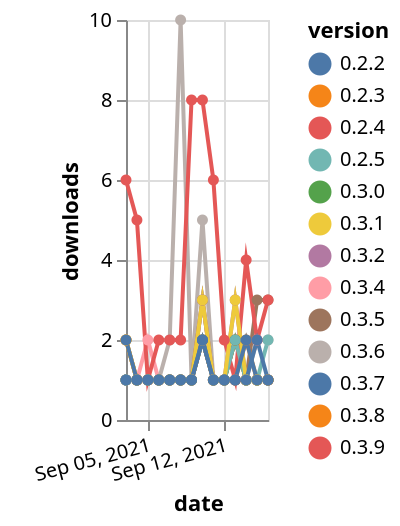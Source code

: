 {"$schema": "https://vega.github.io/schema/vega-lite/v5.json", "description": "A simple bar chart with embedded data.", "data": {"values": [{"date": "2021-09-03", "total": 327, "delta": 1, "version": "0.3.4"}, {"date": "2021-09-04", "total": 328, "delta": 1, "version": "0.3.4"}, {"date": "2021-09-05", "total": 330, "delta": 2, "version": "0.3.4"}, {"date": "2021-09-06", "total": 331, "delta": 1, "version": "0.3.4"}, {"date": "2021-09-07", "total": 332, "delta": 1, "version": "0.3.4"}, {"date": "2021-09-08", "total": 333, "delta": 1, "version": "0.3.4"}, {"date": "2021-09-09", "total": 334, "delta": 1, "version": "0.3.4"}, {"date": "2021-09-10", "total": 336, "delta": 2, "version": "0.3.4"}, {"date": "2021-09-11", "total": 337, "delta": 1, "version": "0.3.4"}, {"date": "2021-09-12", "total": 338, "delta": 1, "version": "0.3.4"}, {"date": "2021-09-13", "total": 339, "delta": 1, "version": "0.3.4"}, {"date": "2021-09-14", "total": 340, "delta": 1, "version": "0.3.4"}, {"date": "2021-09-15", "total": 341, "delta": 1, "version": "0.3.4"}, {"date": "2021-09-16", "total": 342, "delta": 1, "version": "0.3.4"}, {"date": "2021-09-03", "total": 346, "delta": 1, "version": "0.3.6"}, {"date": "2021-09-04", "total": 347, "delta": 1, "version": "0.3.6"}, {"date": "2021-09-05", "total": 348, "delta": 1, "version": "0.3.6"}, {"date": "2021-09-06", "total": 349, "delta": 1, "version": "0.3.6"}, {"date": "2021-09-07", "total": 351, "delta": 2, "version": "0.3.6"}, {"date": "2021-09-08", "total": 361, "delta": 10, "version": "0.3.6"}, {"date": "2021-09-09", "total": 362, "delta": 1, "version": "0.3.6"}, {"date": "2021-09-10", "total": 367, "delta": 5, "version": "0.3.6"}, {"date": "2021-09-11", "total": 368, "delta": 1, "version": "0.3.6"}, {"date": "2021-09-12", "total": 369, "delta": 1, "version": "0.3.6"}, {"date": "2021-09-13", "total": 370, "delta": 1, "version": "0.3.6"}, {"date": "2021-09-14", "total": 371, "delta": 1, "version": "0.3.6"}, {"date": "2021-09-15", "total": 373, "delta": 2, "version": "0.3.6"}, {"date": "2021-09-16", "total": 375, "delta": 2, "version": "0.3.6"}, {"date": "2021-09-03", "total": 226, "delta": 2, "version": "0.2.3"}, {"date": "2021-09-04", "total": 227, "delta": 1, "version": "0.2.3"}, {"date": "2021-09-05", "total": 228, "delta": 1, "version": "0.2.3"}, {"date": "2021-09-06", "total": 229, "delta": 1, "version": "0.2.3"}, {"date": "2021-09-07", "total": 230, "delta": 1, "version": "0.2.3"}, {"date": "2021-09-08", "total": 231, "delta": 1, "version": "0.2.3"}, {"date": "2021-09-09", "total": 232, "delta": 1, "version": "0.2.3"}, {"date": "2021-09-10", "total": 234, "delta": 2, "version": "0.2.3"}, {"date": "2021-09-11", "total": 235, "delta": 1, "version": "0.2.3"}, {"date": "2021-09-12", "total": 236, "delta": 1, "version": "0.2.3"}, {"date": "2021-09-13", "total": 238, "delta": 2, "version": "0.2.3"}, {"date": "2021-09-14", "total": 239, "delta": 1, "version": "0.2.3"}, {"date": "2021-09-15", "total": 240, "delta": 1, "version": "0.2.3"}, {"date": "2021-09-16", "total": 241, "delta": 1, "version": "0.2.3"}, {"date": "2021-09-03", "total": 189, "delta": 1, "version": "0.2.4"}, {"date": "2021-09-04", "total": 190, "delta": 1, "version": "0.2.4"}, {"date": "2021-09-05", "total": 191, "delta": 1, "version": "0.2.4"}, {"date": "2021-09-06", "total": 192, "delta": 1, "version": "0.2.4"}, {"date": "2021-09-07", "total": 193, "delta": 1, "version": "0.2.4"}, {"date": "2021-09-08", "total": 194, "delta": 1, "version": "0.2.4"}, {"date": "2021-09-09", "total": 195, "delta": 1, "version": "0.2.4"}, {"date": "2021-09-10", "total": 197, "delta": 2, "version": "0.2.4"}, {"date": "2021-09-11", "total": 198, "delta": 1, "version": "0.2.4"}, {"date": "2021-09-12", "total": 199, "delta": 1, "version": "0.2.4"}, {"date": "2021-09-13", "total": 201, "delta": 2, "version": "0.2.4"}, {"date": "2021-09-14", "total": 202, "delta": 1, "version": "0.2.4"}, {"date": "2021-09-15", "total": 203, "delta": 1, "version": "0.2.4"}, {"date": "2021-09-16", "total": 204, "delta": 1, "version": "0.2.4"}, {"date": "2021-09-03", "total": 219, "delta": 1, "version": "0.3.5"}, {"date": "2021-09-04", "total": 220, "delta": 1, "version": "0.3.5"}, {"date": "2021-09-05", "total": 221, "delta": 1, "version": "0.3.5"}, {"date": "2021-09-06", "total": 222, "delta": 1, "version": "0.3.5"}, {"date": "2021-09-07", "total": 223, "delta": 1, "version": "0.3.5"}, {"date": "2021-09-08", "total": 224, "delta": 1, "version": "0.3.5"}, {"date": "2021-09-09", "total": 225, "delta": 1, "version": "0.3.5"}, {"date": "2021-09-10", "total": 228, "delta": 3, "version": "0.3.5"}, {"date": "2021-09-11", "total": 229, "delta": 1, "version": "0.3.5"}, {"date": "2021-09-12", "total": 230, "delta": 1, "version": "0.3.5"}, {"date": "2021-09-13", "total": 231, "delta": 1, "version": "0.3.5"}, {"date": "2021-09-14", "total": 232, "delta": 1, "version": "0.3.5"}, {"date": "2021-09-15", "total": 235, "delta": 3, "version": "0.3.5"}, {"date": "2021-09-16", "total": 238, "delta": 3, "version": "0.3.5"}, {"date": "2021-09-03", "total": 294, "delta": 1, "version": "0.3.2"}, {"date": "2021-09-04", "total": 295, "delta": 1, "version": "0.3.2"}, {"date": "2021-09-05", "total": 296, "delta": 1, "version": "0.3.2"}, {"date": "2021-09-06", "total": 297, "delta": 1, "version": "0.3.2"}, {"date": "2021-09-07", "total": 298, "delta": 1, "version": "0.3.2"}, {"date": "2021-09-08", "total": 299, "delta": 1, "version": "0.3.2"}, {"date": "2021-09-09", "total": 300, "delta": 1, "version": "0.3.2"}, {"date": "2021-09-10", "total": 303, "delta": 3, "version": "0.3.2"}, {"date": "2021-09-11", "total": 304, "delta": 1, "version": "0.3.2"}, {"date": "2021-09-12", "total": 305, "delta": 1, "version": "0.3.2"}, {"date": "2021-09-13", "total": 308, "delta": 3, "version": "0.3.2"}, {"date": "2021-09-14", "total": 309, "delta": 1, "version": "0.3.2"}, {"date": "2021-09-15", "total": 310, "delta": 1, "version": "0.3.2"}, {"date": "2021-09-16", "total": 311, "delta": 1, "version": "0.3.2"}, {"date": "2021-09-03", "total": 172, "delta": 1, "version": "0.3.0"}, {"date": "2021-09-04", "total": 173, "delta": 1, "version": "0.3.0"}, {"date": "2021-09-05", "total": 174, "delta": 1, "version": "0.3.0"}, {"date": "2021-09-06", "total": 175, "delta": 1, "version": "0.3.0"}, {"date": "2021-09-07", "total": 176, "delta": 1, "version": "0.3.0"}, {"date": "2021-09-08", "total": 177, "delta": 1, "version": "0.3.0"}, {"date": "2021-09-09", "total": 178, "delta": 1, "version": "0.3.0"}, {"date": "2021-09-10", "total": 180, "delta": 2, "version": "0.3.0"}, {"date": "2021-09-11", "total": 181, "delta": 1, "version": "0.3.0"}, {"date": "2021-09-12", "total": 182, "delta": 1, "version": "0.3.0"}, {"date": "2021-09-13", "total": 184, "delta": 2, "version": "0.3.0"}, {"date": "2021-09-14", "total": 185, "delta": 1, "version": "0.3.0"}, {"date": "2021-09-15", "total": 186, "delta": 1, "version": "0.3.0"}, {"date": "2021-09-16", "total": 187, "delta": 1, "version": "0.3.0"}, {"date": "2021-09-03", "total": 68, "delta": 6, "version": "0.3.9"}, {"date": "2021-09-04", "total": 73, "delta": 5, "version": "0.3.9"}, {"date": "2021-09-05", "total": 74, "delta": 1, "version": "0.3.9"}, {"date": "2021-09-06", "total": 76, "delta": 2, "version": "0.3.9"}, {"date": "2021-09-07", "total": 78, "delta": 2, "version": "0.3.9"}, {"date": "2021-09-08", "total": 80, "delta": 2, "version": "0.3.9"}, {"date": "2021-09-09", "total": 88, "delta": 8, "version": "0.3.9"}, {"date": "2021-09-10", "total": 96, "delta": 8, "version": "0.3.9"}, {"date": "2021-09-11", "total": 102, "delta": 6, "version": "0.3.9"}, {"date": "2021-09-12", "total": 104, "delta": 2, "version": "0.3.9"}, {"date": "2021-09-13", "total": 105, "delta": 1, "version": "0.3.9"}, {"date": "2021-09-14", "total": 109, "delta": 4, "version": "0.3.9"}, {"date": "2021-09-15", "total": 111, "delta": 2, "version": "0.3.9"}, {"date": "2021-09-16", "total": 114, "delta": 3, "version": "0.3.9"}, {"date": "2021-09-03", "total": 150, "delta": 2, "version": "0.3.8"}, {"date": "2021-09-04", "total": 151, "delta": 1, "version": "0.3.8"}, {"date": "2021-09-05", "total": 152, "delta": 1, "version": "0.3.8"}, {"date": "2021-09-06", "total": 153, "delta": 1, "version": "0.3.8"}, {"date": "2021-09-07", "total": 154, "delta": 1, "version": "0.3.8"}, {"date": "2021-09-08", "total": 155, "delta": 1, "version": "0.3.8"}, {"date": "2021-09-09", "total": 156, "delta": 1, "version": "0.3.8"}, {"date": "2021-09-10", "total": 158, "delta": 2, "version": "0.3.8"}, {"date": "2021-09-11", "total": 159, "delta": 1, "version": "0.3.8"}, {"date": "2021-09-12", "total": 160, "delta": 1, "version": "0.3.8"}, {"date": "2021-09-13", "total": 161, "delta": 1, "version": "0.3.8"}, {"date": "2021-09-14", "total": 163, "delta": 2, "version": "0.3.8"}, {"date": "2021-09-15", "total": 164, "delta": 1, "version": "0.3.8"}, {"date": "2021-09-16", "total": 165, "delta": 1, "version": "0.3.8"}, {"date": "2021-09-03", "total": 280, "delta": 1, "version": "0.2.5"}, {"date": "2021-09-04", "total": 281, "delta": 1, "version": "0.2.5"}, {"date": "2021-09-05", "total": 282, "delta": 1, "version": "0.2.5"}, {"date": "2021-09-06", "total": 283, "delta": 1, "version": "0.2.5"}, {"date": "2021-09-07", "total": 284, "delta": 1, "version": "0.2.5"}, {"date": "2021-09-08", "total": 285, "delta": 1, "version": "0.2.5"}, {"date": "2021-09-09", "total": 286, "delta": 1, "version": "0.2.5"}, {"date": "2021-09-10", "total": 288, "delta": 2, "version": "0.2.5"}, {"date": "2021-09-11", "total": 289, "delta": 1, "version": "0.2.5"}, {"date": "2021-09-12", "total": 290, "delta": 1, "version": "0.2.5"}, {"date": "2021-09-13", "total": 292, "delta": 2, "version": "0.2.5"}, {"date": "2021-09-14", "total": 293, "delta": 1, "version": "0.2.5"}, {"date": "2021-09-15", "total": 294, "delta": 1, "version": "0.2.5"}, {"date": "2021-09-16", "total": 296, "delta": 2, "version": "0.2.5"}, {"date": "2021-09-03", "total": 246, "delta": 2, "version": "0.3.1"}, {"date": "2021-09-04", "total": 247, "delta": 1, "version": "0.3.1"}, {"date": "2021-09-05", "total": 248, "delta": 1, "version": "0.3.1"}, {"date": "2021-09-06", "total": 249, "delta": 1, "version": "0.3.1"}, {"date": "2021-09-07", "total": 250, "delta": 1, "version": "0.3.1"}, {"date": "2021-09-08", "total": 251, "delta": 1, "version": "0.3.1"}, {"date": "2021-09-09", "total": 252, "delta": 1, "version": "0.3.1"}, {"date": "2021-09-10", "total": 255, "delta": 3, "version": "0.3.1"}, {"date": "2021-09-11", "total": 256, "delta": 1, "version": "0.3.1"}, {"date": "2021-09-12", "total": 257, "delta": 1, "version": "0.3.1"}, {"date": "2021-09-13", "total": 260, "delta": 3, "version": "0.3.1"}, {"date": "2021-09-14", "total": 261, "delta": 1, "version": "0.3.1"}, {"date": "2021-09-15", "total": 262, "delta": 1, "version": "0.3.1"}, {"date": "2021-09-16", "total": 263, "delta": 1, "version": "0.3.1"}, {"date": "2021-09-03", "total": 171, "delta": 2, "version": "0.3.7"}, {"date": "2021-09-04", "total": 172, "delta": 1, "version": "0.3.7"}, {"date": "2021-09-05", "total": 173, "delta": 1, "version": "0.3.7"}, {"date": "2021-09-06", "total": 174, "delta": 1, "version": "0.3.7"}, {"date": "2021-09-07", "total": 175, "delta": 1, "version": "0.3.7"}, {"date": "2021-09-08", "total": 176, "delta": 1, "version": "0.3.7"}, {"date": "2021-09-09", "total": 177, "delta": 1, "version": "0.3.7"}, {"date": "2021-09-10", "total": 179, "delta": 2, "version": "0.3.7"}, {"date": "2021-09-11", "total": 180, "delta": 1, "version": "0.3.7"}, {"date": "2021-09-12", "total": 181, "delta": 1, "version": "0.3.7"}, {"date": "2021-09-13", "total": 182, "delta": 1, "version": "0.3.7"}, {"date": "2021-09-14", "total": 183, "delta": 1, "version": "0.3.7"}, {"date": "2021-09-15", "total": 185, "delta": 2, "version": "0.3.7"}, {"date": "2021-09-16", "total": 186, "delta": 1, "version": "0.3.7"}, {"date": "2021-09-03", "total": 277, "delta": 1, "version": "0.2.2"}, {"date": "2021-09-04", "total": 278, "delta": 1, "version": "0.2.2"}, {"date": "2021-09-05", "total": 279, "delta": 1, "version": "0.2.2"}, {"date": "2021-09-06", "total": 280, "delta": 1, "version": "0.2.2"}, {"date": "2021-09-07", "total": 281, "delta": 1, "version": "0.2.2"}, {"date": "2021-09-08", "total": 282, "delta": 1, "version": "0.2.2"}, {"date": "2021-09-09", "total": 283, "delta": 1, "version": "0.2.2"}, {"date": "2021-09-10", "total": 285, "delta": 2, "version": "0.2.2"}, {"date": "2021-09-11", "total": 286, "delta": 1, "version": "0.2.2"}, {"date": "2021-09-12", "total": 287, "delta": 1, "version": "0.2.2"}, {"date": "2021-09-13", "total": 288, "delta": 1, "version": "0.2.2"}, {"date": "2021-09-14", "total": 290, "delta": 2, "version": "0.2.2"}, {"date": "2021-09-15", "total": 291, "delta": 1, "version": "0.2.2"}, {"date": "2021-09-16", "total": 292, "delta": 1, "version": "0.2.2"}]}, "width": "container", "mark": {"type": "line", "point": {"filled": true}}, "encoding": {"x": {"field": "date", "type": "temporal", "timeUnit": "yearmonthdate", "title": "date", "axis": {"labelAngle": -15}}, "y": {"field": "delta", "type": "quantitative", "title": "downloads"}, "color": {"field": "version", "type": "nominal"}, "tooltip": {"field": "delta"}}}